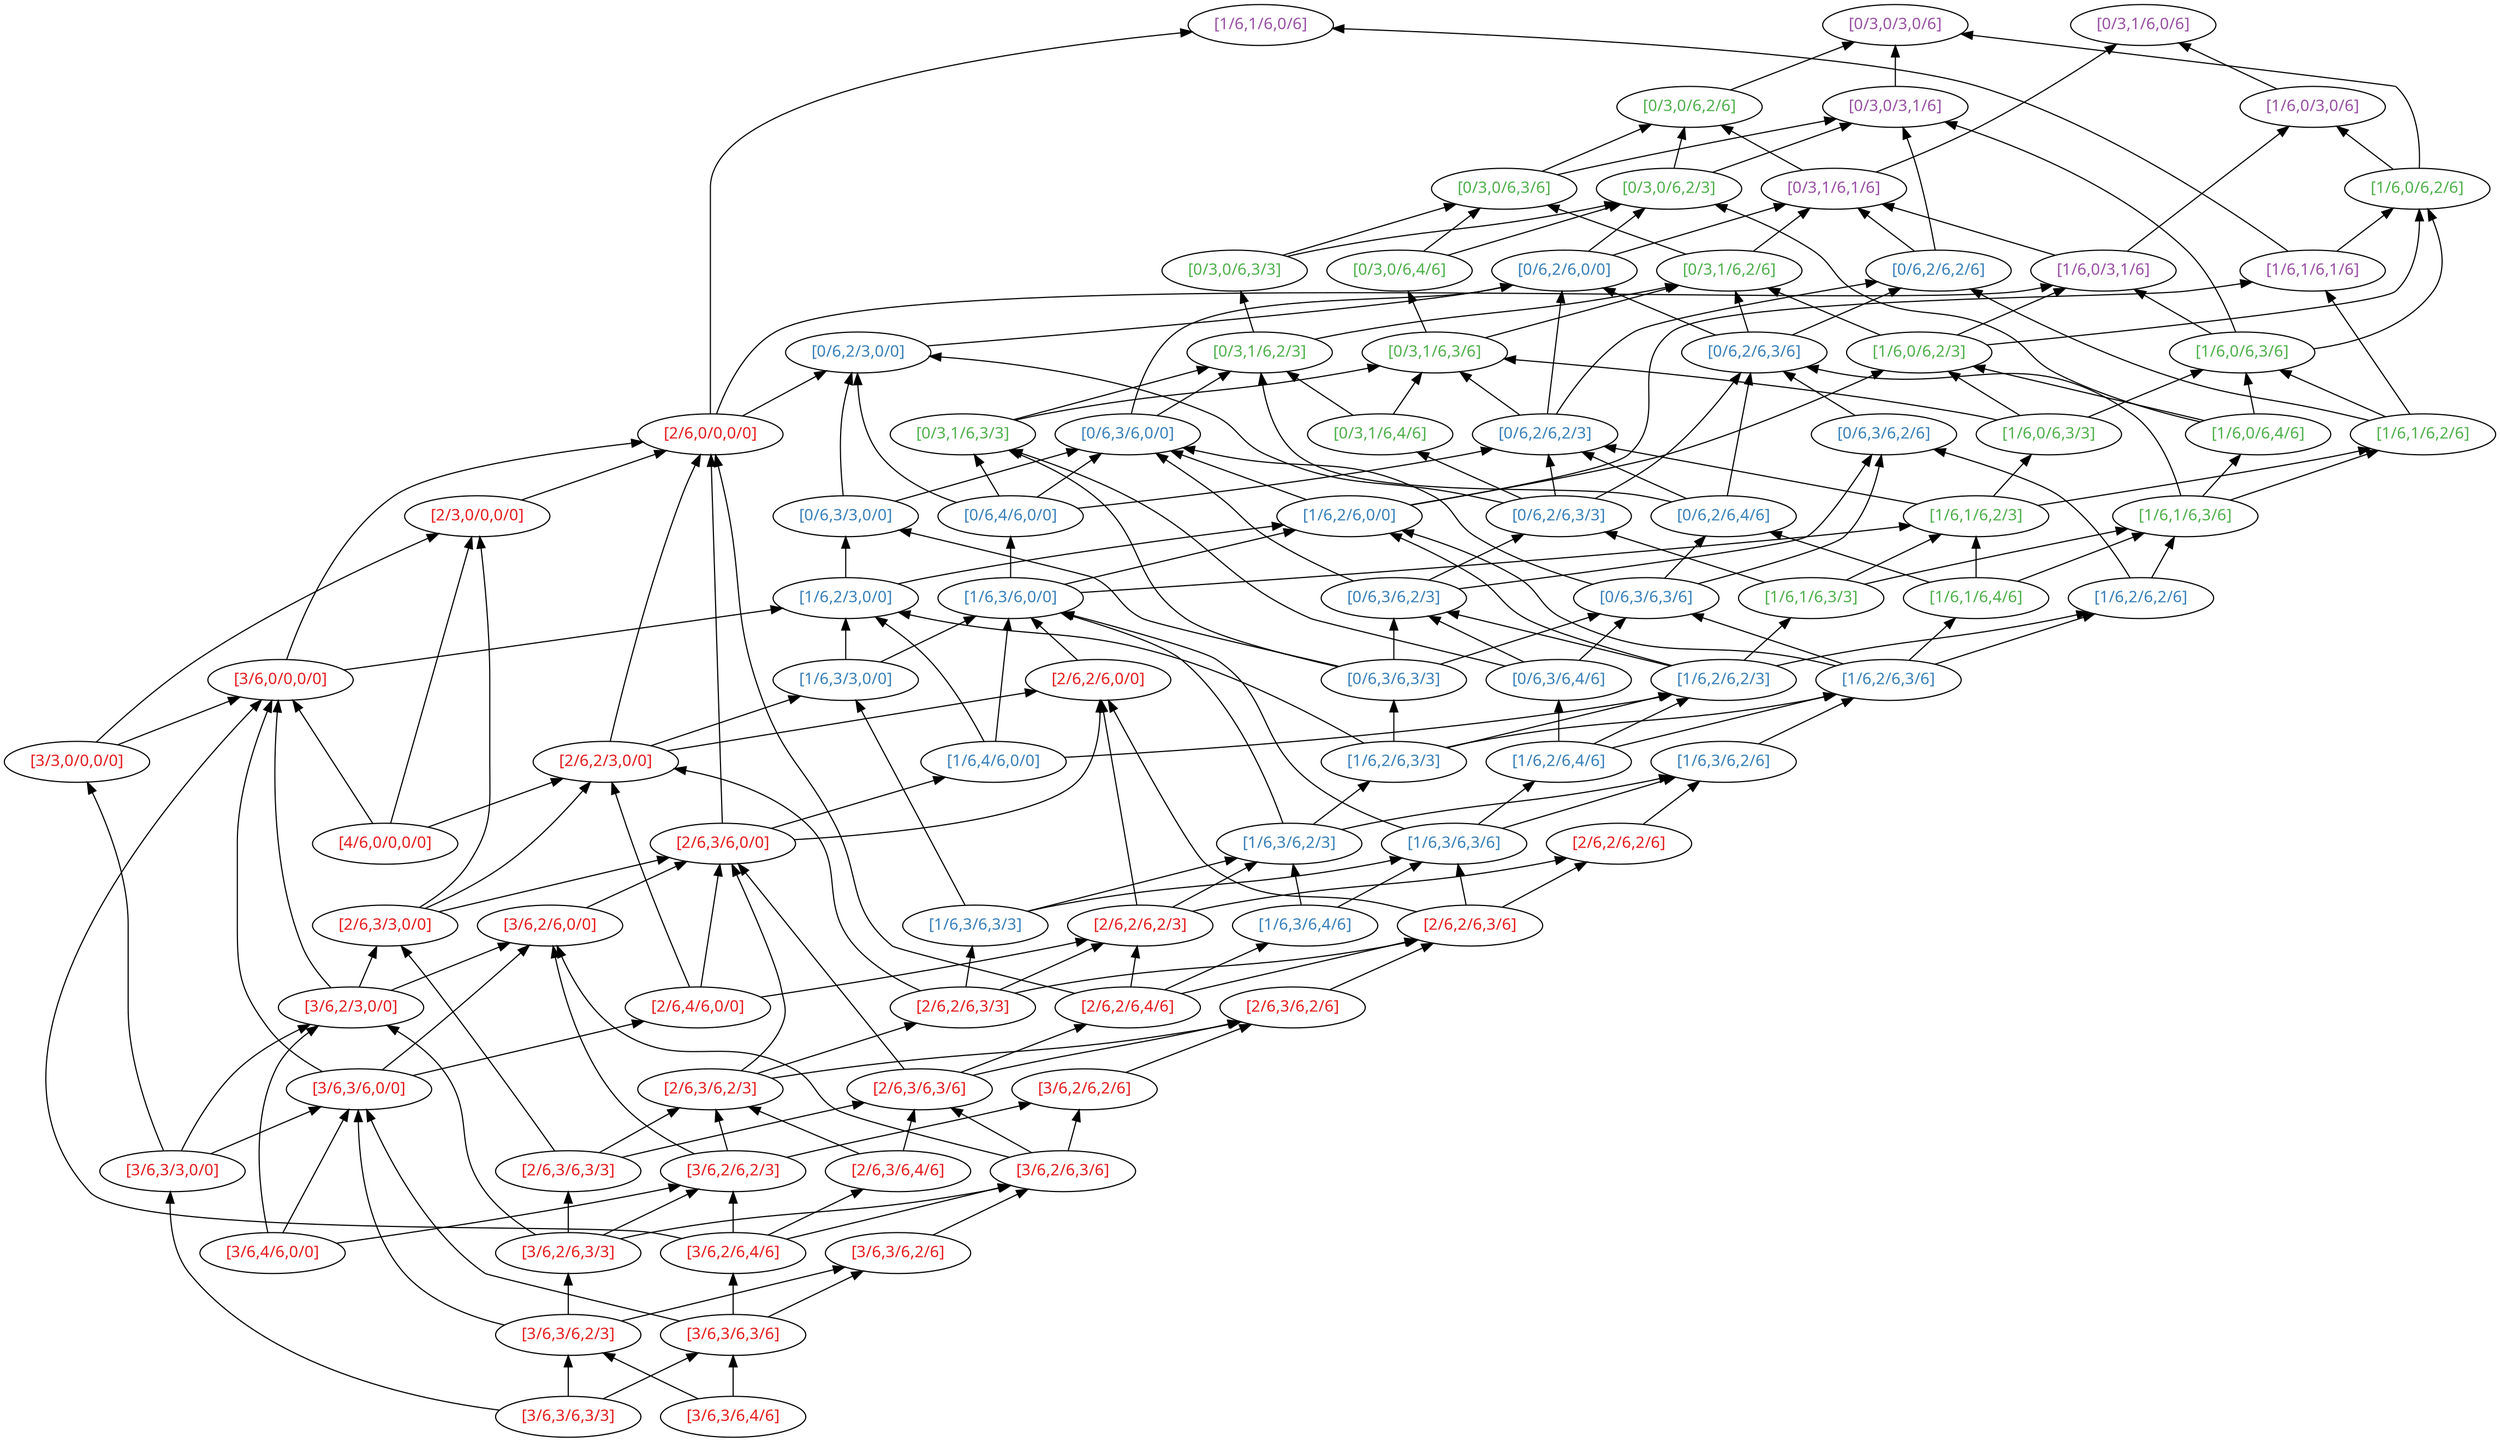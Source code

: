 strict digraph hasseD3 {
  rankdir=BT;
  node [colorscheme=set14, fontname="Helvetica:bold"];
  { rank=same;
    "[3/6,3/6,3/3]" [fontcolor=1];
    "[3/6,3/6,4/6]" [fontcolor=1];
  }
  { rank=same;
    "[3/6,3/6,2/3]" [fontcolor=1];
    "[3/6,3/6,3/6]" [fontcolor=1];
  }
  { rank=same;
    "[3/6,4/6,0/0]" [fontcolor=1];
    "[3/6,2/6,3/3]" [fontcolor=1];
    "[3/6,2/6,4/6]" [fontcolor=1];
    "[3/6,3/6,2/6]" [fontcolor=1];
  }
  { rank=same;
    "[3/6,3/3,0/0]" [fontcolor=1];
    "[2/6,3/6,3/3]" [fontcolor=1];
    "[2/6,3/6,4/6]" [fontcolor=1];
    "[3/6,2/6,2/3]" [fontcolor=1];
    "[3/6,2/6,3/6]" [fontcolor=1];
  }
  { rank=same;
    "[3/6,3/6,0/0]" [fontcolor=1];
    "[2/6,3/6,2/3]" [fontcolor=1];
    "[2/6,3/6,3/6]" [fontcolor=1];
    "[3/6,2/6,2/6]" [fontcolor=1];
  }
  { rank=same;
    "[3/6,2/3,0/0]" [fontcolor=1];
    "[2/6,4/6,0/0]" [fontcolor=1];
    "[2/6,2/6,3/3]" [fontcolor=1];
    "[2/6,2/6,4/6]" [fontcolor=1];
    "[2/6,3/6,2/6]" [fontcolor=1];
  }
  { rank=same;
    "[2/6,3/3,0/0]" [fontcolor=1];
    "[1/6,3/6,3/3]" [fontcolor=2];
    "[1/6,3/6,4/6]" [fontcolor=2];
    "[3/6,2/6,0/0]" [fontcolor=1];
    "[2/6,2/6,2/3]" [fontcolor=1];
    "[2/6,2/6,3/6]" [fontcolor=1];
  }
  { rank=same;
    "[4/6,0/0,0/0]" [fontcolor=1];
    "[2/6,3/6,0/0]" [fontcolor=1];
    "[1/6,3/6,2/3]" [fontcolor=2];
    "[1/6,3/6,3/6]" [fontcolor=2];
    "[2/6,2/6,2/6]" [fontcolor=1];
  }
  { rank=same;
    "[3/3,0/0,0/0]" [fontcolor=1];
    "[2/6,2/3,0/0]" [fontcolor=1];
    "[1/6,4/6,0/0]" [fontcolor=2];
    "[1/6,2/6,3/3]" [fontcolor=2];
    "[1/6,2/6,4/6]" [fontcolor=2];
    "[1/6,3/6,2/6]" [fontcolor=2];
  }
  { rank=same;
    "[3/6,0/0,0/0]" [fontcolor=1];
    "[1/6,3/3,0/0]" [fontcolor=2];
    "[0/6,3/6,3/3]" [fontcolor=2];
    "[0/6,3/6,4/6]" [fontcolor=2];
    "[2/6,2/6,0/0]" [fontcolor=1];
    "[1/6,2/6,2/3]" [fontcolor=2];
    "[1/6,2/6,3/6]" [fontcolor=2];
  }
  { rank=same;
    "[1/6,2/3,0/0]" [fontcolor=2];
    "[1/6,3/6,0/0]" [fontcolor=2];
    "[0/6,3/6,2/3]" [fontcolor=2];
    "[1/6,1/6,3/3]" [fontcolor=3];
    "[0/6,3/6,3/6]" [fontcolor=2];
    "[1/6,1/6,4/6]" [fontcolor=3];
    "[1/6,2/6,2/6]" [fontcolor=2];
  }
  { rank=same;
    "[2/3,0/0,0/0]" [fontcolor=1];
    "[0/6,3/3,0/0]" [fontcolor=2];
    "[0/6,4/6,0/0]" [fontcolor=2];
    "[0/6,2/6,3/3]" [fontcolor=2];
    "[0/6,2/6,4/6]" [fontcolor=2];
    "[1/6,2/6,0/0]" [fontcolor=2];
    "[1/6,1/6,2/3]" [fontcolor=3];
    "[1/6,1/6,3/6]" [fontcolor=3];
  }
  { rank=same;
    "[2/6,0/0,0/0]" [fontcolor=1];
    "[0/3,1/6,3/3]" [fontcolor=3];
    "[0/3,1/6,4/6]" [fontcolor=3];
    "[0/6,3/6,0/0]" [fontcolor=2];
    "[0/6,2/6,2/3]" [fontcolor=2];
    "[1/6,0/6,3/3]" [fontcolor=3];
    "[0/6,3/6,2/6]" [fontcolor=2];
    "[1/6,0/6,4/6]" [fontcolor=3];
    "[1/6,1/6,2/6]" [fontcolor=3];
  }
  { rank=same;
    "[0/6,2/3,0/0]" [fontcolor=2];
    "[0/3,1/6,2/3]" [fontcolor=3];
    "[0/3,1/6,3/6]" [fontcolor=3];
    "[0/6,2/6,3/6]" [fontcolor=2];
    "[1/6,0/6,2/3]" [fontcolor=3];
    "[1/6,0/6,3/6]" [fontcolor=3];
  }
  { rank=same;
    "[0/3,0/6,3/3]" [fontcolor=3];
    "[0/3,0/6,4/6]" [fontcolor=3];
    "[0/6,2/6,0/0]" [fontcolor=2];
    "[0/3,1/6,2/6]" [fontcolor=3];
    "[0/6,2/6,2/6]" [fontcolor=2];
    "[1/6,0/3,1/6]" [fontcolor=4];
    "[1/6,1/6,1/6]" [fontcolor=4];
  }
  { rank=same;
    "[0/3,0/6,2/3]" [fontcolor=3];
    "[0/3,0/6,3/6]" [fontcolor=3];
    "[0/3,1/6,1/6]" [fontcolor=4];
    "[1/6,0/6,2/6]" [fontcolor=3];
  }
  { rank=same;
    "[0/3,0/3,1/6]" [fontcolor=4];
    "[0/3,0/6,2/6]" [fontcolor=3];
    "[1/6,0/3,0/6]" [fontcolor=4];
  }
  { rank=same;
    "[0/3,0/3,0/6]" [fontcolor=4];
    "[0/3,1/6,0/6]" [fontcolor=4];
    "[1/6,1/6,0/6]" [fontcolor=4];
  }
  "[3/6,3/6,3/3]" -> "[3/6,3/3,0/0]";
  "[3/6,3/6,3/3]" -> "[3/6,3/6,2/3]";
  "[3/6,3/6,3/3]" -> "[3/6,3/6,3/6]";
  "[3/6,3/3,0/0]" -> "[3/3,0/0,0/0]";
  "[3/6,3/3,0/0]" -> "[3/6,2/3,0/0]";
  "[3/6,3/3,0/0]" -> "[3/6,3/6,0/0]";
  "[3/3,0/0,0/0]" -> "[2/3,0/0,0/0]";
  "[3/3,0/0,0/0]" -> "[3/6,0/0,0/0]";
  "[3/6,3/6,4/6]" -> "[3/6,3/6,2/3]";
  "[3/6,3/6,4/6]" -> "[3/6,3/6,3/6]";
  "[3/6,4/6,0/0]" -> "[3/6,2/3,0/0]";
  "[3/6,4/6,0/0]" -> "[3/6,3/6,0/0]";
  "[3/6,4/6,0/0]" -> "[3/6,2/6,2/3]";
  "[4/6,0/0,0/0]" -> "[2/3,0/0,0/0]";
  "[4/6,0/0,0/0]" -> "[3/6,0/0,0/0]";
  "[4/6,0/0,0/0]" -> "[2/6,2/3,0/0]";
  "[3/6,3/6,2/3]" -> "[3/6,2/6,3/3]";
  "[3/6,3/6,2/3]" -> "[3/6,3/6,0/0]";
  "[3/6,3/6,2/3]" -> "[3/6,3/6,2/6]";
  "[3/6,2/6,3/3]" -> "[2/6,3/6,3/3]";
  "[3/6,2/6,3/3]" -> "[3/6,2/3,0/0]";
  "[3/6,2/6,3/3]" -> "[3/6,2/6,2/3]";
  "[3/6,2/6,3/3]" -> "[3/6,2/6,3/6]";
  "[2/6,3/6,3/3]" -> "[2/6,3/3,0/0]";
  "[2/6,3/6,3/3]" -> "[2/6,3/6,2/3]";
  "[2/6,3/6,3/3]" -> "[2/6,3/6,3/6]";
  "[3/6,2/3,0/0]" -> "[2/6,3/3,0/0]";
  "[3/6,2/3,0/0]" -> "[3/6,0/0,0/0]";
  "[3/6,2/3,0/0]" -> "[3/6,2/6,0/0]";
  "[2/6,3/3,0/0]" -> "[2/3,0/0,0/0]";
  "[2/6,3/3,0/0]" -> "[2/6,2/3,0/0]";
  "[2/6,3/3,0/0]" -> "[2/6,3/6,0/0]";
  "[2/3,0/0,0/0]" -> "[2/6,0/0,0/0]";
  "[3/6,3/6,3/6]" -> "[3/6,2/6,4/6]";
  "[3/6,3/6,3/6]" -> "[3/6,3/6,0/0]";
  "[3/6,3/6,3/6]" -> "[3/6,3/6,2/6]";
  "[3/6,2/6,4/6]" -> "[2/6,3/6,4/6]";
  "[3/6,2/6,4/6]" -> "[3/6,0/0,0/0]";
  "[3/6,2/6,4/6]" -> "[3/6,2/6,2/3]";
  "[3/6,2/6,4/6]" -> "[3/6,2/6,3/6]";
  "[2/6,3/6,4/6]" -> "[2/6,3/6,2/3]";
  "[2/6,3/6,4/6]" -> "[2/6,3/6,3/6]";
  "[3/6,3/6,0/0]" -> "[2/6,4/6,0/0]";
  "[3/6,3/6,0/0]" -> "[3/6,0/0,0/0]";
  "[3/6,3/6,0/0]" -> "[3/6,2/6,0/0]";
  "[2/6,4/6,0/0]" -> "[2/6,2/3,0/0]";
  "[2/6,4/6,0/0]" -> "[2/6,3/6,0/0]";
  "[2/6,4/6,0/0]" -> "[2/6,2/6,2/3]";
  "[3/6,0/0,0/0]" -> "[2/6,0/0,0/0]";
  "[3/6,0/0,0/0]" -> "[1/6,2/3,0/0]";
  "[3/6,2/6,2/3]" -> "[2/6,3/6,2/3]";
  "[3/6,2/6,2/3]" -> "[3/6,2/6,0/0]";
  "[3/6,2/6,2/3]" -> "[3/6,2/6,2/6]";
  "[2/6,3/6,2/3]" -> "[2/6,2/6,3/3]";
  "[2/6,3/6,2/3]" -> "[2/6,3/6,0/0]";
  "[2/6,3/6,2/3]" -> "[2/6,3/6,2/6]";
  "[2/6,2/6,3/3]" -> "[1/6,3/6,3/3]";
  "[2/6,2/6,3/3]" -> "[2/6,2/3,0/0]";
  "[2/6,2/6,3/3]" -> "[2/6,2/6,2/3]";
  "[2/6,2/6,3/3]" -> "[2/6,2/6,3/6]";
  "[1/6,3/6,3/3]" -> "[1/6,3/3,0/0]";
  "[1/6,3/6,3/3]" -> "[1/6,3/6,2/3]";
  "[1/6,3/6,3/3]" -> "[1/6,3/6,3/6]";
  "[2/6,2/3,0/0]" -> "[1/6,3/3,0/0]";
  "[2/6,2/3,0/0]" -> "[2/6,0/0,0/0]";
  "[2/6,2/3,0/0]" -> "[2/6,2/6,0/0]";
  "[1/6,3/3,0/0]" -> "[1/6,2/3,0/0]";
  "[1/6,3/3,0/0]" -> "[1/6,3/6,0/0]";
  "[3/6,3/6,2/6]" -> "[3/6,2/6,3/6]";
  "[3/6,2/6,3/6]" -> "[2/6,3/6,3/6]";
  "[3/6,2/6,3/6]" -> "[3/6,2/6,0/0]";
  "[3/6,2/6,3/6]" -> "[3/6,2/6,2/6]";
  "[2/6,3/6,3/6]" -> "[2/6,2/6,4/6]";
  "[2/6,3/6,3/6]" -> "[2/6,3/6,0/0]";
  "[2/6,3/6,3/6]" -> "[2/6,3/6,2/6]";
  "[2/6,2/6,4/6]" -> "[1/6,3/6,4/6]";
  "[2/6,2/6,4/6]" -> "[2/6,0/0,0/0]";
  "[2/6,2/6,4/6]" -> "[2/6,2/6,2/3]";
  "[2/6,2/6,4/6]" -> "[2/6,2/6,3/6]";
  "[1/6,3/6,4/6]" -> "[1/6,3/6,2/3]";
  "[1/6,3/6,4/6]" -> "[1/6,3/6,3/6]";
  "[3/6,2/6,0/0]" -> "[2/6,3/6,0/0]";
  "[2/6,3/6,0/0]" -> "[1/6,4/6,0/0]";
  "[2/6,3/6,0/0]" -> "[2/6,0/0,0/0]";
  "[2/6,3/6,0/0]" -> "[2/6,2/6,0/0]";
  "[1/6,4/6,0/0]" -> "[1/6,2/3,0/0]";
  "[1/6,4/6,0/0]" -> "[1/6,3/6,0/0]";
  "[1/6,4/6,0/0]" -> "[1/6,2/6,2/3]";
  "[2/6,0/0,0/0]" -> "[0/6,2/3,0/0]";
  "[2/6,0/0,0/0]" -> "[1/6,0/3,1/6]";
  "[2/6,0/0,0/0]" -> "[1/6,1/6,0/6]";
  "[2/6,2/6,2/3]" -> "[1/6,3/6,2/3]";
  "[2/6,2/6,2/3]" -> "[2/6,2/6,0/0]";
  "[2/6,2/6,2/3]" -> "[2/6,2/6,2/6]";
  "[1/6,3/6,2/3]" -> "[1/6,2/6,3/3]";
  "[1/6,3/6,2/3]" -> "[1/6,3/6,0/0]";
  "[1/6,3/6,2/3]" -> "[1/6,3/6,2/6]";
  "[1/6,2/6,3/3]" -> "[0/6,3/6,3/3]";
  "[1/6,2/6,3/3]" -> "[1/6,2/3,0/0]";
  "[1/6,2/6,3/3]" -> "[1/6,2/6,2/3]";
  "[1/6,2/6,3/3]" -> "[1/6,2/6,3/6]";
  "[0/6,3/6,3/3]" -> "[0/6,3/3,0/0]";
  "[0/6,3/6,3/3]" -> "[0/3,1/6,3/3]";
  "[0/6,3/6,3/3]" -> "[0/6,3/6,2/3]";
  "[0/6,3/6,3/3]" -> "[0/6,3/6,3/6]";
  "[1/6,2/3,0/0]" -> "[0/6,3/3,0/0]";
  "[1/6,2/3,0/0]" -> "[1/6,2/6,0/0]";
  "[0/6,3/3,0/0]" -> "[0/6,2/3,0/0]";
  "[0/6,3/3,0/0]" -> "[0/6,3/6,0/0]";
  "[3/6,2/6,2/6]" -> "[2/6,3/6,2/6]";
  "[2/6,3/6,2/6]" -> "[2/6,2/6,3/6]";
  "[2/6,2/6,3/6]" -> "[1/6,3/6,3/6]";
  "[2/6,2/6,3/6]" -> "[2/6,2/6,0/0]";
  "[2/6,2/6,3/6]" -> "[2/6,2/6,2/6]";
  "[1/6,3/6,3/6]" -> "[1/6,2/6,4/6]";
  "[1/6,3/6,3/6]" -> "[1/6,3/6,0/0]";
  "[1/6,3/6,3/6]" -> "[1/6,3/6,2/6]";
  "[1/6,2/6,4/6]" -> "[0/6,3/6,4/6]";
  "[1/6,2/6,4/6]" -> "[1/6,2/6,2/3]";
  "[1/6,2/6,4/6]" -> "[1/6,2/6,3/6]";
  "[0/6,3/6,4/6]" -> "[0/3,1/6,3/3]";
  "[0/6,3/6,4/6]" -> "[0/6,3/6,2/3]";
  "[0/6,3/6,4/6]" -> "[0/6,3/6,3/6]";
  "[2/6,2/6,0/0]" -> "[1/6,3/6,0/0]";
  "[1/6,3/6,0/0]" -> "[0/6,4/6,0/0]";
  "[1/6,3/6,0/0]" -> "[1/6,2/6,0/0]";
  "[1/6,3/6,0/0]" -> "[1/6,1/6,2/3]";
  "[0/6,4/6,0/0]" -> "[0/3,1/6,3/3]";
  "[0/6,4/6,0/0]" -> "[0/6,2/3,0/0]";
  "[0/6,4/6,0/0]" -> "[0/6,3/6,0/0]";
  "[0/6,4/6,0/0]" -> "[0/6,2/6,2/3]";
  "[0/3,1/6,3/3]" -> "[0/3,1/6,2/3]";
  "[0/3,1/6,3/3]" -> "[0/3,1/6,3/6]";
  "[1/6,2/6,2/3]" -> "[0/6,3/6,2/3]";
  "[1/6,2/6,2/3]" -> "[1/6,1/6,3/3]";
  "[1/6,2/6,2/3]" -> "[1/6,2/6,0/0]";
  "[1/6,2/6,2/3]" -> "[1/6,2/6,2/6]";
  "[0/6,3/6,2/3]" -> "[0/6,2/6,3/3]";
  "[0/6,3/6,2/3]" -> "[0/6,3/6,0/0]";
  "[0/6,3/6,2/3]" -> "[0/6,3/6,2/6]";
  "[1/6,1/6,3/3]" -> "[0/6,2/6,3/3]";
  "[1/6,1/6,3/3]" -> "[1/6,1/6,2/3]";
  "[1/6,1/6,3/3]" -> "[1/6,1/6,3/6]";
  "[0/6,2/6,3/3]" -> "[0/6,2/3,0/0]";
  "[0/6,2/6,3/3]" -> "[0/3,1/6,4/6]";
  "[0/6,2/6,3/3]" -> "[0/6,2/6,2/3]";
  "[0/6,2/6,3/3]" -> "[0/6,2/6,3/6]";
  "[0/6,2/3,0/0]" -> "[0/6,2/6,0/0]";
  "[0/3,1/6,4/6]" -> "[0/3,1/6,2/3]";
  "[0/3,1/6,4/6]" -> "[0/3,1/6,3/6]";
  "[2/6,2/6,2/6]" -> "[1/6,3/6,2/6]";
  "[1/6,3/6,2/6]" -> "[1/6,2/6,3/6]";
  "[1/6,2/6,3/6]" -> "[0/6,3/6,3/6]";
  "[1/6,2/6,3/6]" -> "[1/6,1/6,4/6]";
  "[1/6,2/6,3/6]" -> "[1/6,2/6,0/0]";
  "[1/6,2/6,3/6]" -> "[1/6,2/6,2/6]";
  "[0/6,3/6,3/6]" -> "[0/6,2/6,4/6]";
  "[0/6,3/6,3/6]" -> "[0/6,3/6,0/0]";
  "[0/6,3/6,3/6]" -> "[0/6,3/6,2/6]";
  "[1/6,1/6,4/6]" -> "[0/6,2/6,4/6]";
  "[1/6,1/6,4/6]" -> "[1/6,1/6,2/3]";
  "[1/6,1/6,4/6]" -> "[1/6,1/6,3/6]";
  "[0/6,2/6,4/6]" -> "[0/3,1/6,2/3]";
  "[0/6,2/6,4/6]" -> "[0/6,2/6,2/3]";
  "[0/6,2/6,4/6]" -> "[0/6,2/6,3/6]";
  "[1/6,2/6,0/0]" -> "[0/6,3/6,0/0]";
  "[1/6,2/6,0/0]" -> "[1/6,0/6,2/3]";
  "[1/6,2/6,0/0]" -> "[1/6,1/6,1/6]";
  "[0/6,3/6,0/0]" -> "[0/3,1/6,2/3]";
  "[0/6,3/6,0/0]" -> "[0/6,2/6,0/0]";
  "[0/3,1/6,2/3]" -> "[0/3,0/6,3/3]";
  "[0/3,1/6,2/3]" -> "[0/3,1/6,2/6]";
  "[0/3,0/6,3/3]" -> "[0/3,0/6,2/3]";
  "[0/3,0/6,3/3]" -> "[0/3,0/6,3/6]";
  "[1/6,1/6,2/3]" -> "[0/6,2/6,2/3]";
  "[1/6,1/6,2/3]" -> "[1/6,0/6,3/3]";
  "[1/6,1/6,2/3]" -> "[1/6,1/6,2/6]";
  "[0/6,2/6,2/3]" -> "[0/3,1/6,3/6]";
  "[0/6,2/6,2/3]" -> "[0/6,2/6,0/0]";
  "[0/6,2/6,2/3]" -> "[0/6,2/6,2/6]";
  "[1/6,0/6,3/3]" -> "[0/3,1/6,3/6]";
  "[1/6,0/6,3/3]" -> "[1/6,0/6,2/3]";
  "[1/6,0/6,3/3]" -> "[1/6,0/6,3/6]";
  "[0/3,1/6,3/6]" -> "[0/3,0/6,4/6]";
  "[0/3,1/6,3/6]" -> "[0/3,1/6,2/6]";
  "[0/3,0/6,4/6]" -> "[0/3,0/6,2/3]";
  "[0/3,0/6,4/6]" -> "[0/3,0/6,3/6]";
  "[1/6,2/6,2/6]" -> "[0/6,3/6,2/6]";
  "[1/6,2/6,2/6]" -> "[1/6,1/6,3/6]";
  "[0/6,3/6,2/6]" -> "[0/6,2/6,3/6]";
  "[1/6,1/6,3/6]" -> "[0/6,2/6,3/6]";
  "[1/6,1/6,3/6]" -> "[1/6,0/6,4/6]";
  "[1/6,1/6,3/6]" -> "[1/6,1/6,2/6]";
  "[0/6,2/6,3/6]" -> "[0/6,2/6,0/0]";
  "[0/6,2/6,3/6]" -> "[0/3,1/6,2/6]";
  "[0/6,2/6,3/6]" -> "[0/6,2/6,2/6]";
  "[1/6,0/6,4/6]" -> "[0/3,0/6,2/3]";
  "[1/6,0/6,4/6]" -> "[1/6,0/6,2/3]";
  "[1/6,0/6,4/6]" -> "[1/6,0/6,3/6]";
  "[0/6,2/6,0/0]" -> "[0/3,0/6,2/3]";
  "[0/6,2/6,0/0]" -> "[0/3,1/6,1/6]";
  "[0/3,0/6,2/3]" -> "[0/3,0/3,1/6]";
  "[0/3,0/6,2/3]" -> "[0/3,0/6,2/6]";
  "[1/6,0/6,2/3]" -> "[0/3,1/6,2/6]";
  "[1/6,0/6,2/3]" -> "[1/6,0/3,1/6]";
  "[1/6,0/6,2/3]" -> "[1/6,0/6,2/6]";
  "[0/3,1/6,2/6]" -> "[0/3,0/6,3/6]";
  "[0/3,1/6,2/6]" -> "[0/3,1/6,1/6]";
  "[0/3,0/6,3/6]" -> "[0/3,0/3,1/6]";
  "[0/3,0/6,3/6]" -> "[0/3,0/6,2/6]";
  "[1/6,1/6,2/6]" -> "[0/6,2/6,2/6]";
  "[1/6,1/6,2/6]" -> "[1/6,0/6,3/6]";
  "[1/6,1/6,2/6]" -> "[1/6,1/6,1/6]";
  "[0/6,2/6,2/6]" -> "[0/3,0/3,1/6]";
  "[0/6,2/6,2/6]" -> "[0/3,1/6,1/6]";
  "[1/6,0/6,3/6]" -> "[0/3,0/3,1/6]";
  "[1/6,0/6,3/6]" -> "[1/6,0/3,1/6]";
  "[1/6,0/6,3/6]" -> "[1/6,0/6,2/6]";
  "[0/3,0/3,1/6]" -> "[0/3,0/3,0/6]";
  "[1/6,0/3,1/6]" -> "[0/3,1/6,1/6]";
  "[1/6,0/3,1/6]" -> "[1/6,0/3,0/6]";
  "[0/3,1/6,1/6]" -> "[0/3,0/6,2/6]";
  "[0/3,1/6,1/6]" -> "[0/3,1/6,0/6]";
  "[0/3,0/6,2/6]" -> "[0/3,0/3,0/6]";
  "[1/6,1/6,1/6]" -> "[1/6,0/6,2/6]";
  "[1/6,1/6,1/6]" -> "[1/6,1/6,0/6]";
  "[1/6,0/6,2/6]" -> "[0/3,0/3,0/6]";
  "[1/6,0/6,2/6]" -> "[1/6,0/3,0/6]";
  "[1/6,0/3,0/6]" -> "[0/3,1/6,0/6]";
}
